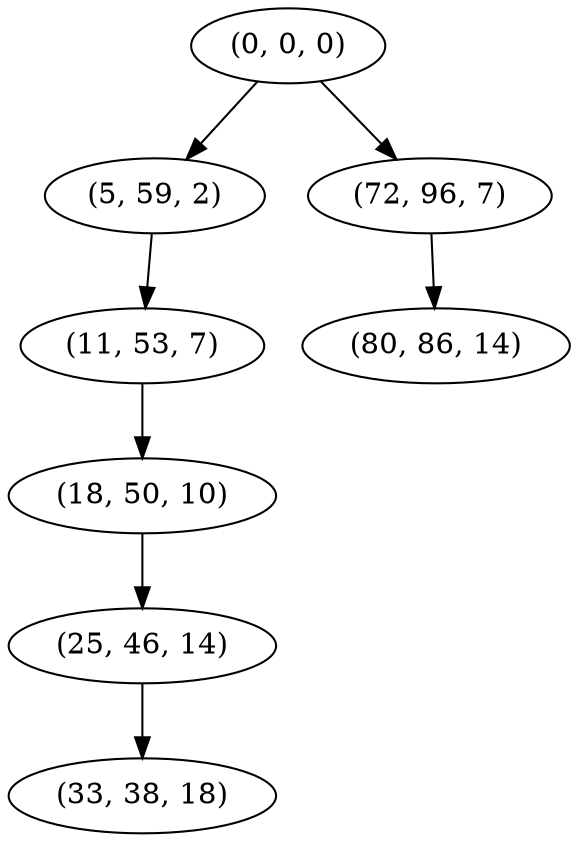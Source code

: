 digraph tree {
    "(0, 0, 0)";
    "(5, 59, 2)";
    "(11, 53, 7)";
    "(18, 50, 10)";
    "(25, 46, 14)";
    "(33, 38, 18)";
    "(72, 96, 7)";
    "(80, 86, 14)";
    "(0, 0, 0)" -> "(5, 59, 2)";
    "(0, 0, 0)" -> "(72, 96, 7)";
    "(5, 59, 2)" -> "(11, 53, 7)";
    "(11, 53, 7)" -> "(18, 50, 10)";
    "(18, 50, 10)" -> "(25, 46, 14)";
    "(25, 46, 14)" -> "(33, 38, 18)";
    "(72, 96, 7)" -> "(80, 86, 14)";
}
